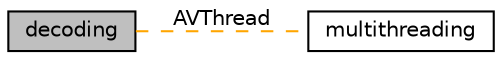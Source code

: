 digraph "decoding"
{
  edge [fontname="Helvetica",fontsize="10",labelfontname="Helvetica",labelfontsize="10"];
  node [fontname="Helvetica",fontsize="10",shape=record];
  rankdir=LR;
  Node0 [label="decoding",height=0.2,width=0.4,color="black", fillcolor="grey75", style="filled", fontcolor="black"];
  Node1 [label="multithreading",height=0.2,width=0.4,color="black", fillcolor="white", style="filled",URL="$group__threading__tag.html"];
  Node0->Node1 [shape=plaintext, label="AVThread", color="orange", dir="none", style="dashed"];
}
